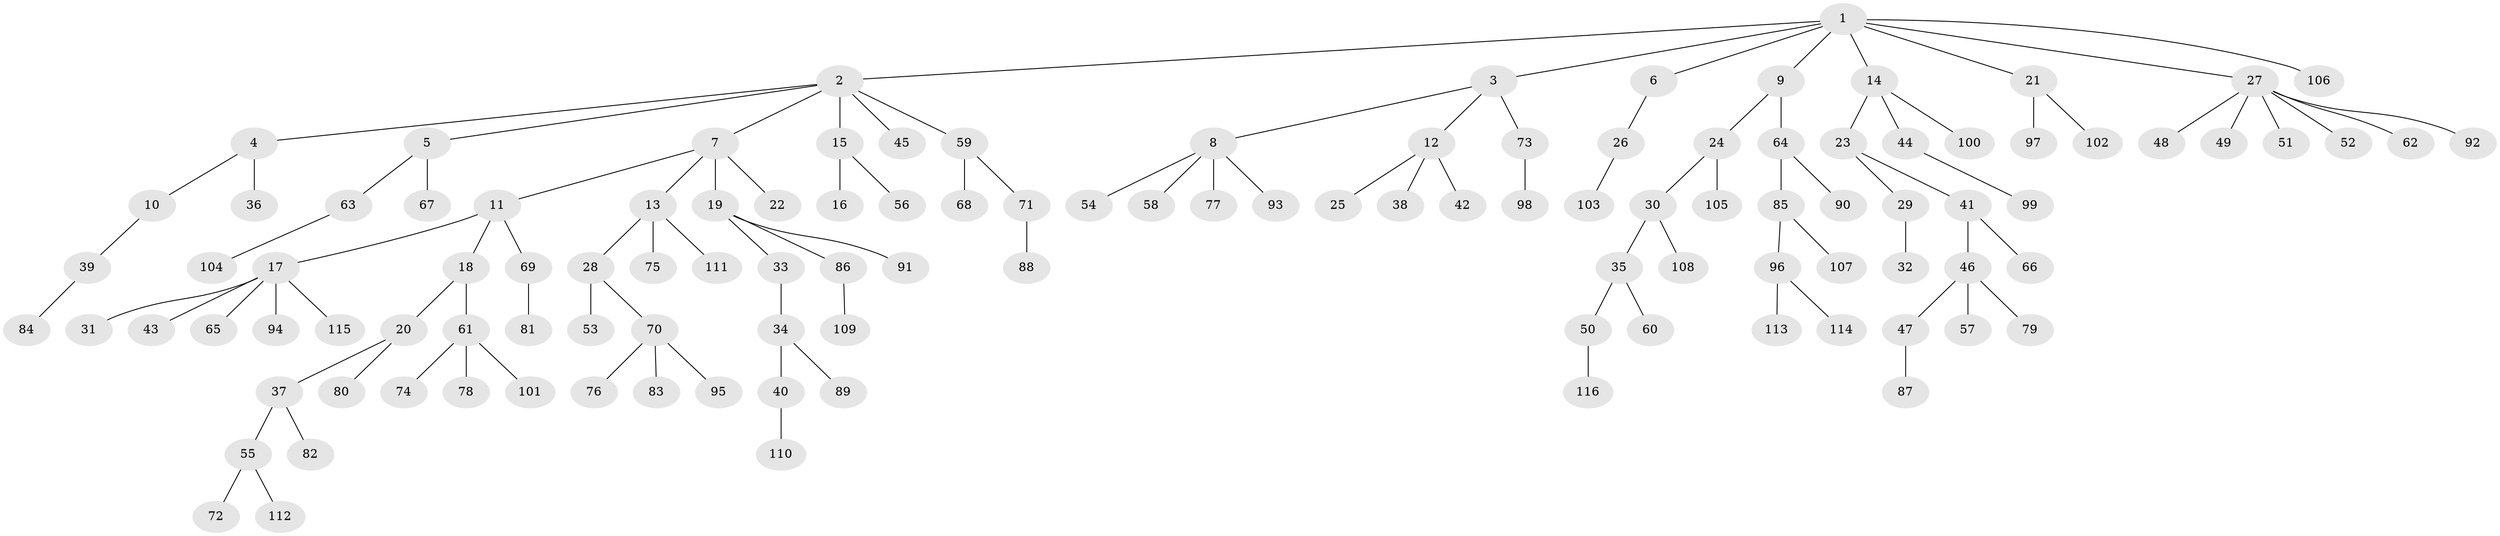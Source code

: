 // Generated by graph-tools (version 1.1) at 2025/50/03/09/25 03:50:21]
// undirected, 116 vertices, 115 edges
graph export_dot {
graph [start="1"]
  node [color=gray90,style=filled];
  1;
  2;
  3;
  4;
  5;
  6;
  7;
  8;
  9;
  10;
  11;
  12;
  13;
  14;
  15;
  16;
  17;
  18;
  19;
  20;
  21;
  22;
  23;
  24;
  25;
  26;
  27;
  28;
  29;
  30;
  31;
  32;
  33;
  34;
  35;
  36;
  37;
  38;
  39;
  40;
  41;
  42;
  43;
  44;
  45;
  46;
  47;
  48;
  49;
  50;
  51;
  52;
  53;
  54;
  55;
  56;
  57;
  58;
  59;
  60;
  61;
  62;
  63;
  64;
  65;
  66;
  67;
  68;
  69;
  70;
  71;
  72;
  73;
  74;
  75;
  76;
  77;
  78;
  79;
  80;
  81;
  82;
  83;
  84;
  85;
  86;
  87;
  88;
  89;
  90;
  91;
  92;
  93;
  94;
  95;
  96;
  97;
  98;
  99;
  100;
  101;
  102;
  103;
  104;
  105;
  106;
  107;
  108;
  109;
  110;
  111;
  112;
  113;
  114;
  115;
  116;
  1 -- 2;
  1 -- 3;
  1 -- 6;
  1 -- 9;
  1 -- 14;
  1 -- 21;
  1 -- 27;
  1 -- 106;
  2 -- 4;
  2 -- 5;
  2 -- 7;
  2 -- 15;
  2 -- 45;
  2 -- 59;
  3 -- 8;
  3 -- 12;
  3 -- 73;
  4 -- 10;
  4 -- 36;
  5 -- 63;
  5 -- 67;
  6 -- 26;
  7 -- 11;
  7 -- 13;
  7 -- 19;
  7 -- 22;
  8 -- 54;
  8 -- 58;
  8 -- 77;
  8 -- 93;
  9 -- 24;
  9 -- 64;
  10 -- 39;
  11 -- 17;
  11 -- 18;
  11 -- 69;
  12 -- 25;
  12 -- 38;
  12 -- 42;
  13 -- 28;
  13 -- 75;
  13 -- 111;
  14 -- 23;
  14 -- 44;
  14 -- 100;
  15 -- 16;
  15 -- 56;
  17 -- 31;
  17 -- 43;
  17 -- 65;
  17 -- 94;
  17 -- 115;
  18 -- 20;
  18 -- 61;
  19 -- 33;
  19 -- 86;
  19 -- 91;
  20 -- 37;
  20 -- 80;
  21 -- 97;
  21 -- 102;
  23 -- 29;
  23 -- 41;
  24 -- 30;
  24 -- 105;
  26 -- 103;
  27 -- 48;
  27 -- 49;
  27 -- 51;
  27 -- 52;
  27 -- 62;
  27 -- 92;
  28 -- 53;
  28 -- 70;
  29 -- 32;
  30 -- 35;
  30 -- 108;
  33 -- 34;
  34 -- 40;
  34 -- 89;
  35 -- 50;
  35 -- 60;
  37 -- 55;
  37 -- 82;
  39 -- 84;
  40 -- 110;
  41 -- 46;
  41 -- 66;
  44 -- 99;
  46 -- 47;
  46 -- 57;
  46 -- 79;
  47 -- 87;
  50 -- 116;
  55 -- 72;
  55 -- 112;
  59 -- 68;
  59 -- 71;
  61 -- 74;
  61 -- 78;
  61 -- 101;
  63 -- 104;
  64 -- 85;
  64 -- 90;
  69 -- 81;
  70 -- 76;
  70 -- 83;
  70 -- 95;
  71 -- 88;
  73 -- 98;
  85 -- 96;
  85 -- 107;
  86 -- 109;
  96 -- 113;
  96 -- 114;
}
